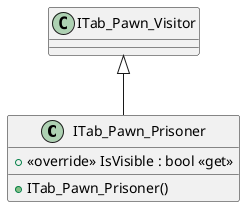 @startuml
class ITab_Pawn_Prisoner {
    + <<override>> IsVisible : bool <<get>>
    + ITab_Pawn_Prisoner()
}
ITab_Pawn_Visitor <|-- ITab_Pawn_Prisoner
@enduml
